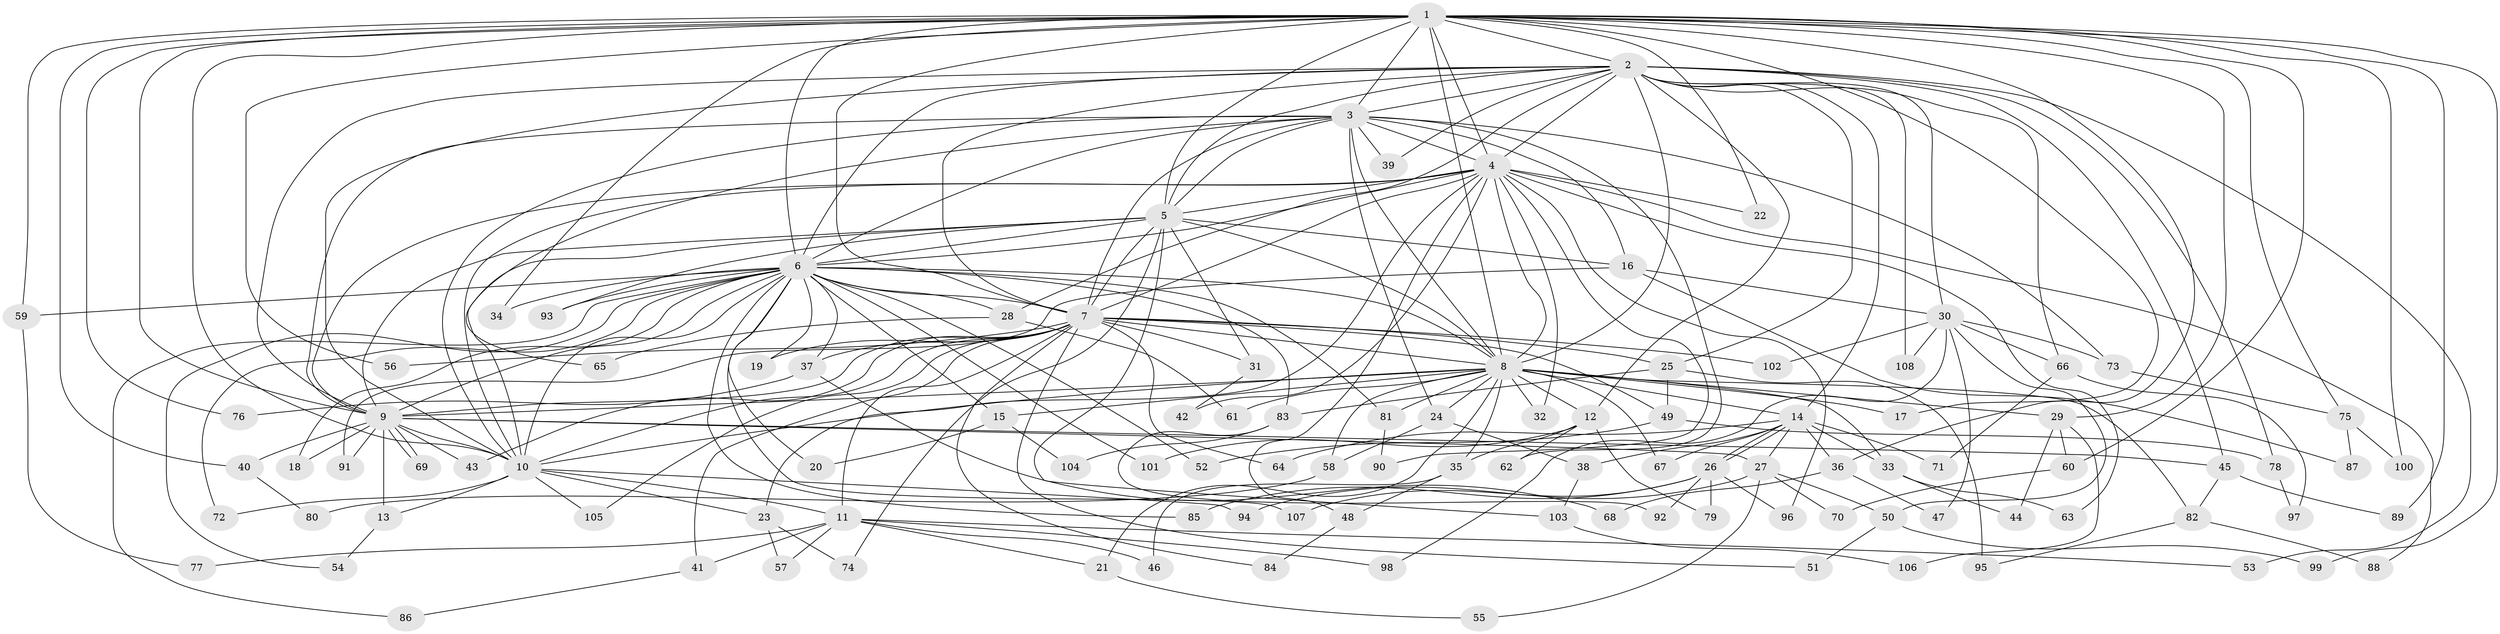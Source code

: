// coarse degree distribution, {17: 0.029411764705882353, 13: 0.029411764705882353, 14: 0.08823529411764706, 10: 0.029411764705882353, 12: 0.08823529411764706, 16: 0.029411764705882353, 9: 0.029411764705882353, 8: 0.058823529411764705, 5: 0.11764705882352941, 11: 0.029411764705882353, 7: 0.058823529411764705, 6: 0.029411764705882353, 3: 0.11764705882352941, 4: 0.17647058823529413, 2: 0.08823529411764706}
// Generated by graph-tools (version 1.1) at 2025/49/03/04/25 22:49:28]
// undirected, 108 vertices, 241 edges
graph export_dot {
  node [color=gray90,style=filled];
  1;
  2;
  3;
  4;
  5;
  6;
  7;
  8;
  9;
  10;
  11;
  12;
  13;
  14;
  15;
  16;
  17;
  18;
  19;
  20;
  21;
  22;
  23;
  24;
  25;
  26;
  27;
  28;
  29;
  30;
  31;
  32;
  33;
  34;
  35;
  36;
  37;
  38;
  39;
  40;
  41;
  42;
  43;
  44;
  45;
  46;
  47;
  48;
  49;
  50;
  51;
  52;
  53;
  54;
  55;
  56;
  57;
  58;
  59;
  60;
  61;
  62;
  63;
  64;
  65;
  66;
  67;
  68;
  69;
  70;
  71;
  72;
  73;
  74;
  75;
  76;
  77;
  78;
  79;
  80;
  81;
  82;
  83;
  84;
  85;
  86;
  87;
  88;
  89;
  90;
  91;
  92;
  93;
  94;
  95;
  96;
  97;
  98;
  99;
  100;
  101;
  102;
  103;
  104;
  105;
  106;
  107;
  108;
  1 -- 2;
  1 -- 3;
  1 -- 4;
  1 -- 5;
  1 -- 6;
  1 -- 7;
  1 -- 8;
  1 -- 9;
  1 -- 10;
  1 -- 17;
  1 -- 22;
  1 -- 29;
  1 -- 34;
  1 -- 36;
  1 -- 40;
  1 -- 56;
  1 -- 59;
  1 -- 60;
  1 -- 75;
  1 -- 76;
  1 -- 89;
  1 -- 99;
  1 -- 100;
  2 -- 3;
  2 -- 4;
  2 -- 5;
  2 -- 6;
  2 -- 7;
  2 -- 8;
  2 -- 9;
  2 -- 10;
  2 -- 12;
  2 -- 14;
  2 -- 25;
  2 -- 28;
  2 -- 30;
  2 -- 39;
  2 -- 45;
  2 -- 53;
  2 -- 66;
  2 -- 78;
  2 -- 108;
  3 -- 4;
  3 -- 5;
  3 -- 6;
  3 -- 7;
  3 -- 8;
  3 -- 9;
  3 -- 10;
  3 -- 16;
  3 -- 24;
  3 -- 39;
  3 -- 62;
  3 -- 65;
  3 -- 73;
  4 -- 5;
  4 -- 6;
  4 -- 7;
  4 -- 8;
  4 -- 9;
  4 -- 10;
  4 -- 22;
  4 -- 23;
  4 -- 32;
  4 -- 42;
  4 -- 48;
  4 -- 63;
  4 -- 88;
  4 -- 90;
  4 -- 96;
  5 -- 6;
  5 -- 7;
  5 -- 8;
  5 -- 9;
  5 -- 10;
  5 -- 16;
  5 -- 31;
  5 -- 74;
  5 -- 93;
  5 -- 103;
  6 -- 7;
  6 -- 8;
  6 -- 9;
  6 -- 10;
  6 -- 15;
  6 -- 18;
  6 -- 19;
  6 -- 20;
  6 -- 28;
  6 -- 34;
  6 -- 37;
  6 -- 52;
  6 -- 54;
  6 -- 59;
  6 -- 72;
  6 -- 81;
  6 -- 83;
  6 -- 85;
  6 -- 86;
  6 -- 93;
  6 -- 101;
  6 -- 107;
  7 -- 8;
  7 -- 9;
  7 -- 10;
  7 -- 11;
  7 -- 19;
  7 -- 25;
  7 -- 31;
  7 -- 37;
  7 -- 41;
  7 -- 43;
  7 -- 49;
  7 -- 51;
  7 -- 56;
  7 -- 64;
  7 -- 84;
  7 -- 102;
  7 -- 105;
  8 -- 9;
  8 -- 10;
  8 -- 12;
  8 -- 14;
  8 -- 15;
  8 -- 17;
  8 -- 21;
  8 -- 24;
  8 -- 29;
  8 -- 32;
  8 -- 33;
  8 -- 35;
  8 -- 58;
  8 -- 61;
  8 -- 67;
  8 -- 81;
  8 -- 82;
  9 -- 10;
  9 -- 13;
  9 -- 18;
  9 -- 27;
  9 -- 40;
  9 -- 43;
  9 -- 45;
  9 -- 69;
  9 -- 69;
  9 -- 91;
  10 -- 11;
  10 -- 13;
  10 -- 23;
  10 -- 72;
  10 -- 94;
  10 -- 105;
  11 -- 21;
  11 -- 41;
  11 -- 46;
  11 -- 53;
  11 -- 57;
  11 -- 77;
  11 -- 98;
  12 -- 35;
  12 -- 62;
  12 -- 79;
  12 -- 101;
  13 -- 54;
  14 -- 26;
  14 -- 26;
  14 -- 27;
  14 -- 33;
  14 -- 36;
  14 -- 38;
  14 -- 64;
  14 -- 67;
  14 -- 71;
  15 -- 20;
  15 -- 104;
  16 -- 30;
  16 -- 87;
  16 -- 91;
  21 -- 55;
  23 -- 57;
  23 -- 74;
  24 -- 38;
  24 -- 58;
  25 -- 49;
  25 -- 83;
  25 -- 95;
  26 -- 79;
  26 -- 85;
  26 -- 92;
  26 -- 96;
  26 -- 107;
  27 -- 50;
  27 -- 55;
  27 -- 70;
  27 -- 94;
  28 -- 61;
  28 -- 65;
  29 -- 44;
  29 -- 60;
  29 -- 106;
  30 -- 47;
  30 -- 50;
  30 -- 66;
  30 -- 73;
  30 -- 98;
  30 -- 102;
  30 -- 108;
  31 -- 42;
  33 -- 44;
  33 -- 63;
  35 -- 46;
  35 -- 48;
  36 -- 47;
  36 -- 68;
  37 -- 68;
  37 -- 76;
  38 -- 103;
  40 -- 80;
  41 -- 86;
  45 -- 82;
  45 -- 89;
  48 -- 84;
  49 -- 52;
  49 -- 78;
  50 -- 51;
  50 -- 99;
  58 -- 80;
  59 -- 77;
  60 -- 70;
  66 -- 71;
  66 -- 97;
  73 -- 75;
  75 -- 87;
  75 -- 100;
  78 -- 97;
  81 -- 90;
  82 -- 88;
  82 -- 95;
  83 -- 92;
  83 -- 104;
  103 -- 106;
}
